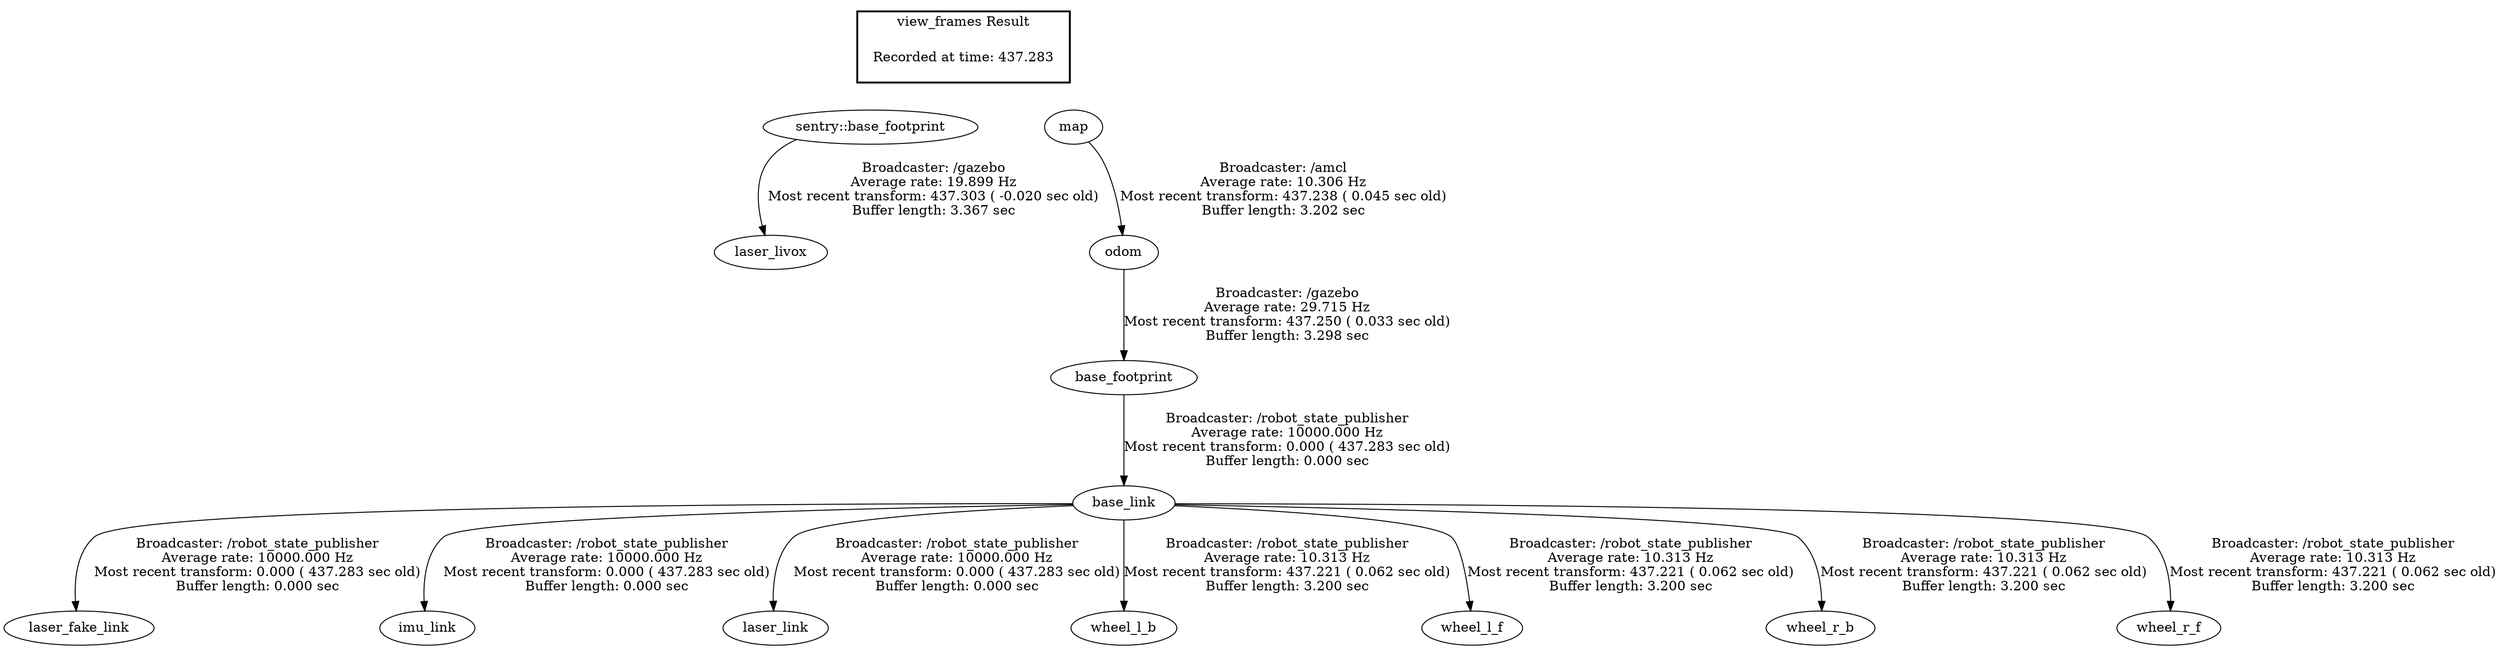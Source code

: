 digraph G {
"base_footprint" -> "base_link"[label="Broadcaster: /robot_state_publisher\nAverage rate: 10000.000 Hz\nMost recent transform: 0.000 ( 437.283 sec old)\nBuffer length: 0.000 sec\n"];
"odom" -> "base_footprint"[label="Broadcaster: /gazebo\nAverage rate: 29.715 Hz\nMost recent transform: 437.250 ( 0.033 sec old)\nBuffer length: 3.298 sec\n"];
"base_link" -> "laser_fake_link"[label="Broadcaster: /robot_state_publisher\nAverage rate: 10000.000 Hz\nMost recent transform: 0.000 ( 437.283 sec old)\nBuffer length: 0.000 sec\n"];
"base_link" -> "imu_link"[label="Broadcaster: /robot_state_publisher\nAverage rate: 10000.000 Hz\nMost recent transform: 0.000 ( 437.283 sec old)\nBuffer length: 0.000 sec\n"];
"base_link" -> "laser_link"[label="Broadcaster: /robot_state_publisher\nAverage rate: 10000.000 Hz\nMost recent transform: 0.000 ( 437.283 sec old)\nBuffer length: 0.000 sec\n"];
"sentry::base_footprint" -> "laser_livox"[label="Broadcaster: /gazebo\nAverage rate: 19.899 Hz\nMost recent transform: 437.303 ( -0.020 sec old)\nBuffer length: 3.367 sec\n"];
"map" -> "odom"[label="Broadcaster: /amcl\nAverage rate: 10.306 Hz\nMost recent transform: 437.238 ( 0.045 sec old)\nBuffer length: 3.202 sec\n"];
"base_link" -> "wheel_l_b"[label="Broadcaster: /robot_state_publisher\nAverage rate: 10.313 Hz\nMost recent transform: 437.221 ( 0.062 sec old)\nBuffer length: 3.200 sec\n"];
"base_link" -> "wheel_l_f"[label="Broadcaster: /robot_state_publisher\nAverage rate: 10.313 Hz\nMost recent transform: 437.221 ( 0.062 sec old)\nBuffer length: 3.200 sec\n"];
"base_link" -> "wheel_r_b"[label="Broadcaster: /robot_state_publisher\nAverage rate: 10.313 Hz\nMost recent transform: 437.221 ( 0.062 sec old)\nBuffer length: 3.200 sec\n"];
"base_link" -> "wheel_r_f"[label="Broadcaster: /robot_state_publisher\nAverage rate: 10.313 Hz\nMost recent transform: 437.221 ( 0.062 sec old)\nBuffer length: 3.200 sec\n"];
edge [style=invis];
 subgraph cluster_legend { style=bold; color=black; label ="view_frames Result";
"Recorded at time: 437.283"[ shape=plaintext ] ;
 }->"sentry::base_footprint";
edge [style=invis];
 subgraph cluster_legend { style=bold; color=black; label ="view_frames Result";
"Recorded at time: 437.283"[ shape=plaintext ] ;
 }->"map";
}